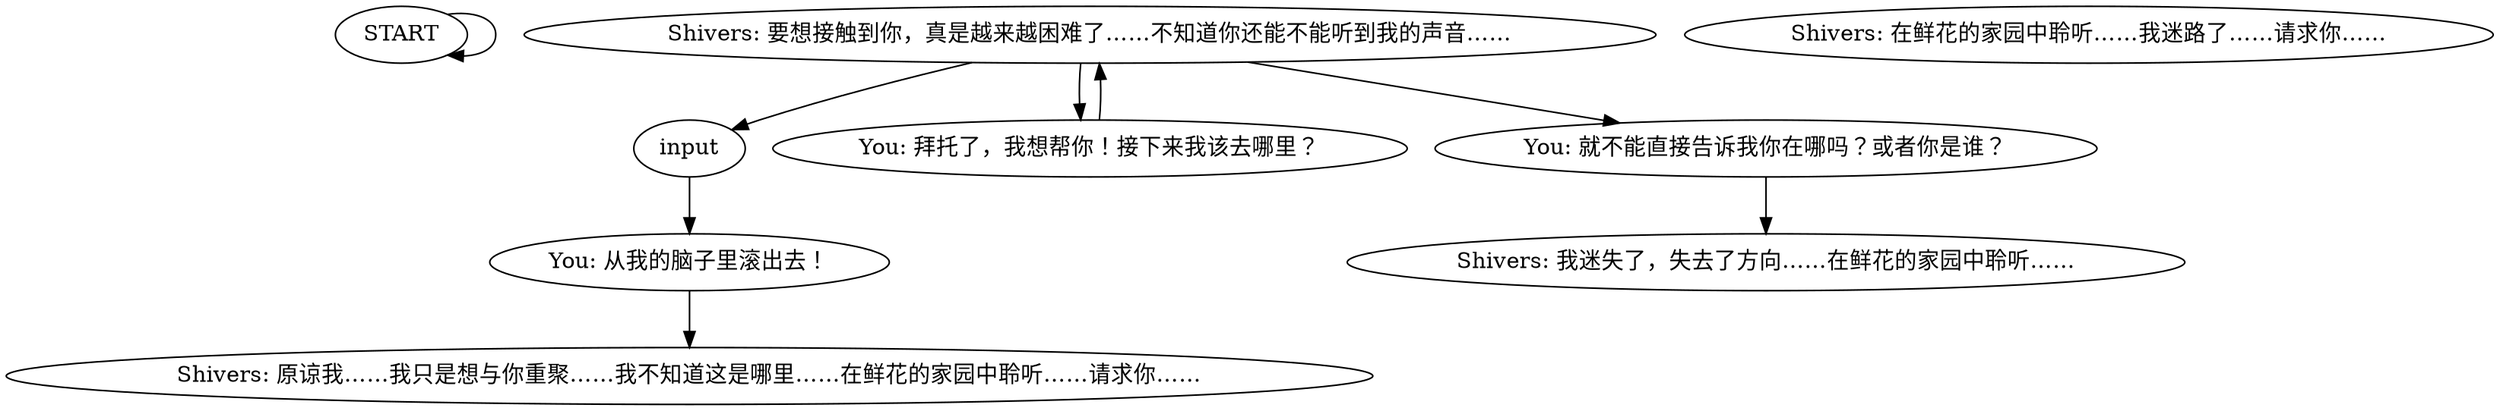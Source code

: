 # WALKWAY ORB / walkwaycoat
# This is the third Shivers in the coat quest. It is a challenging orb.
# ==================================================
digraph G {
	  0 [label="START"];
	  1 [label="input"];
	  2 [label="You: 从我的脑子里滚出去！"];
	  3 [label="Shivers: 要想接触到你，真是越来越困难了……不知道你还能不能听到我的声音……"];
	  4 [label="Shivers: 在鲜花的家园中聆听……我迷路了……请求你……"];
	  5 [label="Shivers: 原谅我……我只是想与你重聚……我不知道这是哪里……在鲜花的家园中聆听……请求你……"];
	  6 [label="Shivers: 我迷失了，失去了方向……在鲜花的家园中聆听……"];
	  7 [label="You: 拜托了，我想帮你！接下来我该去哪里？"];
	  8 [label="You: 就不能直接告诉我你在哪吗？或者你是谁？"];
	  0 -> 0
	  1 -> 2
	  2 -> 5
	  3 -> 8
	  3 -> 1
	  3 -> 7
	  7 -> 3
	  8 -> 6
}

